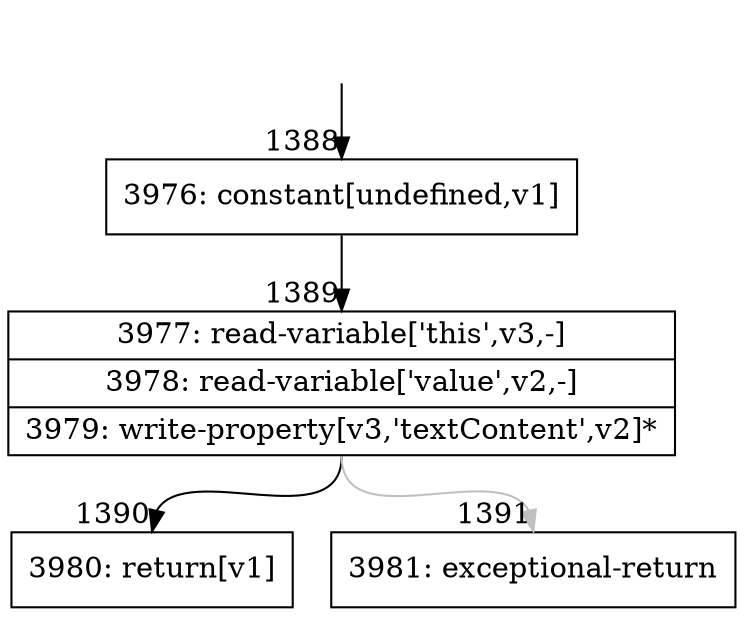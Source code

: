 digraph {
rankdir="TD"
BB_entry137[shape=none,label=""];
BB_entry137 -> BB1388 [tailport=s, headport=n, headlabel="    1388"]
BB1388 [shape=record label="{3976: constant[undefined,v1]}" ] 
BB1388 -> BB1389 [tailport=s, headport=n, headlabel="      1389"]
BB1389 [shape=record label="{3977: read-variable['this',v3,-]|3978: read-variable['value',v2,-]|3979: write-property[v3,'textContent',v2]*}" ] 
BB1389 -> BB1390 [tailport=s, headport=n, headlabel="      1390"]
BB1389 -> BB1391 [tailport=s, headport=n, color=gray, headlabel="      1391"]
BB1390 [shape=record label="{3980: return[v1]}" ] 
BB1391 [shape=record label="{3981: exceptional-return}" ] 
//#$~ 789
}
